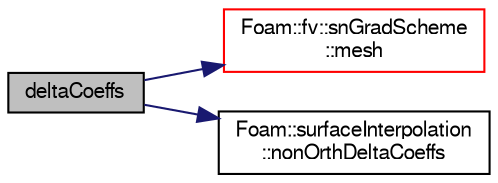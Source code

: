 digraph "deltaCoeffs"
{
  bgcolor="transparent";
  edge [fontname="FreeSans",fontsize="10",labelfontname="FreeSans",labelfontsize="10"];
  node [fontname="FreeSans",fontsize="10",shape=record];
  rankdir="LR";
  Node644 [label="deltaCoeffs",height=0.2,width=0.4,color="black", fillcolor="grey75", style="filled", fontcolor="black"];
  Node644 -> Node645 [color="midnightblue",fontsize="10",style="solid",fontname="FreeSans"];
  Node645 [label="Foam::fv::snGradScheme\l::mesh",height=0.2,width=0.4,color="red",URL="$a22610.html#a470f06cfb9b6ee887cd85d63de275607",tooltip="Return mesh reference. "];
  Node644 -> Node780 [color="midnightblue",fontsize="10",style="solid",fontname="FreeSans"];
  Node780 [label="Foam::surfaceInterpolation\l::nonOrthDeltaCoeffs",height=0.2,width=0.4,color="black",URL="$a23274.html#aca80874f85d93760d81c99603e132cb5",tooltip="Return reference to non-orthogonal cell-centre difference. "];
}
